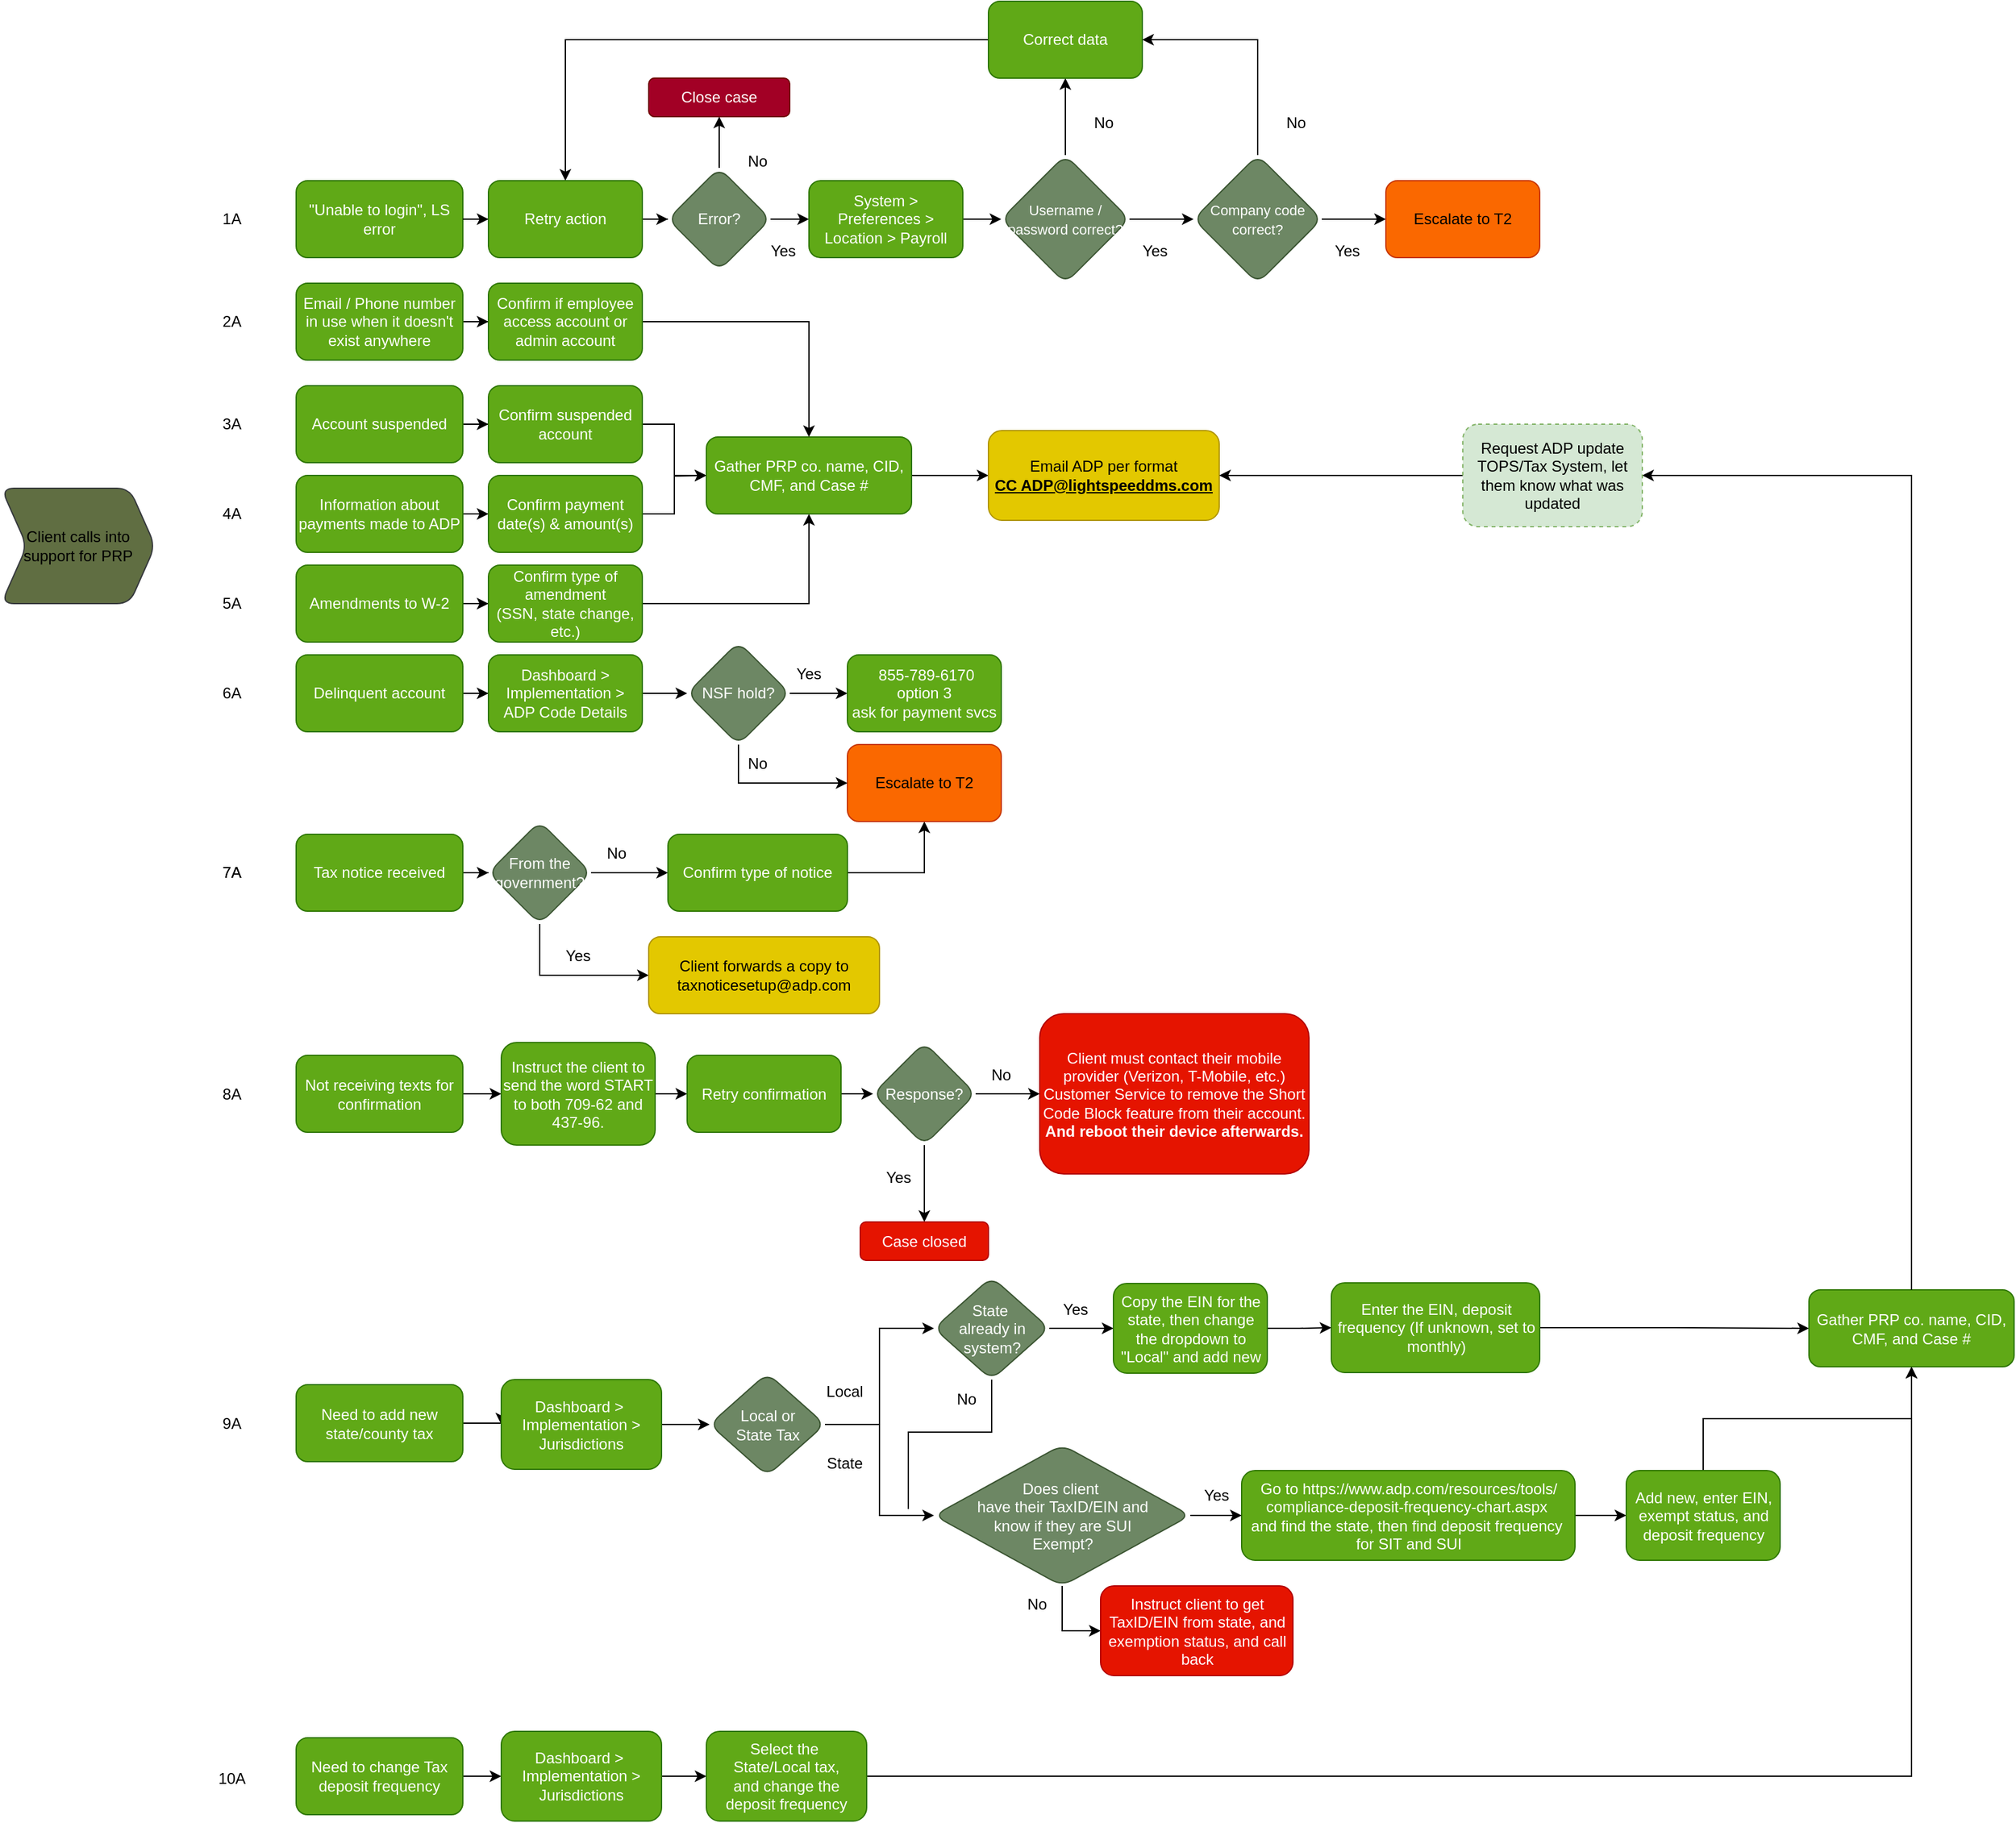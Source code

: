 <mxfile version="24.6.3" type="github">
  <diagram id="C5RBs43oDa-KdzZeNtuy" name="Page-1">
    <mxGraphModel dx="3033" dy="1148" grid="1" gridSize="10" guides="1" tooltips="1" connect="1" arrows="1" fold="1" page="1" pageScale="1" pageWidth="827" pageHeight="1169" math="0" shadow="0">
      <root>
        <mxCell id="WIyWlLk6GJQsqaUBKTNV-0" />
        <mxCell id="WIyWlLk6GJQsqaUBKTNV-1" parent="WIyWlLk6GJQsqaUBKTNV-0" />
        <mxCell id="OZyLh_7TDP40KG8LGGOV-2" value="Client calls into support for PRP" style="shape=step;perimeter=stepPerimeter;whiteSpace=wrap;html=1;fixedSize=1;fillColor=#606E42;strokeColor=#36393d;rounded=1;" parent="WIyWlLk6GJQsqaUBKTNV-1" vertex="1">
          <mxGeometry x="-80" y="400" width="120" height="90" as="geometry" />
        </mxCell>
        <mxCell id="OZyLh_7TDP40KG8LGGOV-21" value="" style="edgeStyle=orthogonalEdgeStyle;rounded=0;orthogonalLoop=1;jettySize=auto;html=1;" parent="WIyWlLk6GJQsqaUBKTNV-1" source="OZyLh_7TDP40KG8LGGOV-31" target="OZyLh_7TDP40KG8LGGOV-20" edge="1">
          <mxGeometry relative="1" as="geometry">
            <mxPoint x="590" y="190" as="sourcePoint" />
          </mxGeometry>
        </mxCell>
        <mxCell id="OZyLh_7TDP40KG8LGGOV-3" value="&quot;Unable to login&quot;, LS error" style="rounded=1;whiteSpace=wrap;html=1;fillColor=#60a917;strokeColor=#2D7600;fontColor=#ffffff;" parent="WIyWlLk6GJQsqaUBKTNV-1" vertex="1">
          <mxGeometry x="150" y="160" width="130" height="60" as="geometry" />
        </mxCell>
        <mxCell id="OZyLh_7TDP40KG8LGGOV-60" value="" style="edgeStyle=orthogonalEdgeStyle;rounded=0;orthogonalLoop=1;jettySize=auto;html=1;" parent="WIyWlLk6GJQsqaUBKTNV-1" source="OZyLh_7TDP40KG8LGGOV-5" target="OZyLh_7TDP40KG8LGGOV-59" edge="1">
          <mxGeometry relative="1" as="geometry" />
        </mxCell>
        <mxCell id="OZyLh_7TDP40KG8LGGOV-5" value="Account suspended" style="whiteSpace=wrap;html=1;fillColor=#60a917;strokeColor=#2D7600;fontColor=#ffffff;rounded=1;" parent="WIyWlLk6GJQsqaUBKTNV-1" vertex="1">
          <mxGeometry x="150" y="320" width="130" height="60" as="geometry" />
        </mxCell>
        <mxCell id="OZyLh_7TDP40KG8LGGOV-62" value="" style="edgeStyle=orthogonalEdgeStyle;rounded=0;orthogonalLoop=1;jettySize=auto;html=1;" parent="WIyWlLk6GJQsqaUBKTNV-1" source="OZyLh_7TDP40KG8LGGOV-8" target="OZyLh_7TDP40KG8LGGOV-61" edge="1">
          <mxGeometry relative="1" as="geometry" />
        </mxCell>
        <mxCell id="OZyLh_7TDP40KG8LGGOV-8" value="Information about payments made to ADP" style="whiteSpace=wrap;html=1;fillColor=#60a917;strokeColor=#2D7600;fontColor=#ffffff;rounded=1;" parent="WIyWlLk6GJQsqaUBKTNV-1" vertex="1">
          <mxGeometry x="150" y="390" width="130" height="60" as="geometry" />
        </mxCell>
        <mxCell id="OZyLh_7TDP40KG8LGGOV-74" value="" style="edgeStyle=orthogonalEdgeStyle;rounded=0;orthogonalLoop=1;jettySize=auto;html=1;" parent="WIyWlLk6GJQsqaUBKTNV-1" source="OZyLh_7TDP40KG8LGGOV-12" target="OZyLh_7TDP40KG8LGGOV-73" edge="1">
          <mxGeometry relative="1" as="geometry" />
        </mxCell>
        <mxCell id="OZyLh_7TDP40KG8LGGOV-12" value="Amendments to W-2" style="whiteSpace=wrap;html=1;fillColor=#60a917;strokeColor=#2D7600;fontColor=#ffffff;rounded=1;" parent="WIyWlLk6GJQsqaUBKTNV-1" vertex="1">
          <mxGeometry x="150" y="460" width="130" height="60" as="geometry" />
        </mxCell>
        <mxCell id="OZyLh_7TDP40KG8LGGOV-87" value="" style="edgeStyle=orthogonalEdgeStyle;rounded=0;orthogonalLoop=1;jettySize=auto;html=1;" parent="WIyWlLk6GJQsqaUBKTNV-1" source="OZyLh_7TDP40KG8LGGOV-14" target="OZyLh_7TDP40KG8LGGOV-86" edge="1">
          <mxGeometry relative="1" as="geometry" />
        </mxCell>
        <mxCell id="OZyLh_7TDP40KG8LGGOV-14" value="Tax notice received" style="whiteSpace=wrap;html=1;fillColor=#60a917;strokeColor=#2D7600;fontColor=#ffffff;rounded=1;" parent="WIyWlLk6GJQsqaUBKTNV-1" vertex="1">
          <mxGeometry x="150" y="670" width="130" height="60" as="geometry" />
        </mxCell>
        <mxCell id="OZyLh_7TDP40KG8LGGOV-100" value="" style="edgeStyle=orthogonalEdgeStyle;rounded=0;orthogonalLoop=1;jettySize=auto;html=1;" parent="WIyWlLk6GJQsqaUBKTNV-1" source="OZyLh_7TDP40KG8LGGOV-16" target="OZyLh_7TDP40KG8LGGOV-99" edge="1">
          <mxGeometry relative="1" as="geometry" />
        </mxCell>
        <mxCell id="OZyLh_7TDP40KG8LGGOV-16" value="Not receiving texts for confirmation" style="whiteSpace=wrap;html=1;fillColor=#60a917;strokeColor=#2D7600;fontColor=#ffffff;rounded=1;" parent="WIyWlLk6GJQsqaUBKTNV-1" vertex="1">
          <mxGeometry x="150" y="842.5" width="130" height="60" as="geometry" />
        </mxCell>
        <mxCell id="OZyLh_7TDP40KG8LGGOV-28" value="" style="edgeStyle=orthogonalEdgeStyle;rounded=0;orthogonalLoop=1;jettySize=auto;html=1;exitX=1;exitY=0.5;exitDx=0;exitDy=0;" parent="WIyWlLk6GJQsqaUBKTNV-1" source="OZyLh_7TDP40KG8LGGOV-20" target="OZyLh_7TDP40KG8LGGOV-22" edge="1">
          <mxGeometry relative="1" as="geometry">
            <mxPoint x="950" y="470" as="sourcePoint" />
          </mxGeometry>
        </mxCell>
        <mxCell id="OZyLh_7TDP40KG8LGGOV-30" value="" style="edgeStyle=orthogonalEdgeStyle;rounded=0;orthogonalLoop=1;jettySize=auto;html=1;exitX=1;exitY=0.5;exitDx=0;exitDy=0;" parent="WIyWlLk6GJQsqaUBKTNV-1" source="OZyLh_7TDP40KG8LGGOV-3" target="OZyLh_7TDP40KG8LGGOV-29" edge="1">
          <mxGeometry relative="1" as="geometry">
            <mxPoint x="540" y="300" as="sourcePoint" />
          </mxGeometry>
        </mxCell>
        <mxCell id="OZyLh_7TDP40KG8LGGOV-20" value="System &amp;gt; Preferences &amp;gt; Location &amp;gt; Payroll" style="whiteSpace=wrap;html=1;fillColor=#60a917;strokeColor=#2D7600;fontColor=#ffffff;rounded=1;" parent="WIyWlLk6GJQsqaUBKTNV-1" vertex="1">
          <mxGeometry x="550" y="160" width="120" height="60" as="geometry" />
        </mxCell>
        <mxCell id="OZyLh_7TDP40KG8LGGOV-27" value="" style="edgeStyle=orthogonalEdgeStyle;rounded=0;orthogonalLoop=1;jettySize=auto;html=1;" parent="WIyWlLk6GJQsqaUBKTNV-1" source="OZyLh_7TDP40KG8LGGOV-22" target="OZyLh_7TDP40KG8LGGOV-26" edge="1">
          <mxGeometry relative="1" as="geometry" />
        </mxCell>
        <mxCell id="OZyLh_7TDP40KG8LGGOV-46" value="" style="edgeStyle=orthogonalEdgeStyle;rounded=0;orthogonalLoop=1;jettySize=auto;html=1;" parent="WIyWlLk6GJQsqaUBKTNV-1" source="OZyLh_7TDP40KG8LGGOV-22" target="OZyLh_7TDP40KG8LGGOV-45" edge="1">
          <mxGeometry relative="1" as="geometry" />
        </mxCell>
        <mxCell id="OZyLh_7TDP40KG8LGGOV-22" value="&lt;font style=&quot;font-size: 11px;&quot;&gt;Username / password correct?&lt;/font&gt;" style="rhombus;whiteSpace=wrap;html=1;fillColor=#6d8764;strokeColor=#3A5431;fontColor=#ffffff;rounded=1;" parent="WIyWlLk6GJQsqaUBKTNV-1" vertex="1">
          <mxGeometry x="700" y="140" width="100" height="100" as="geometry" />
        </mxCell>
        <mxCell id="OZyLh_7TDP40KG8LGGOV-41" style="edgeStyle=orthogonalEdgeStyle;rounded=0;orthogonalLoop=1;jettySize=auto;html=1;exitX=0;exitY=0.5;exitDx=0;exitDy=0;entryX=0.5;entryY=0;entryDx=0;entryDy=0;" parent="WIyWlLk6GJQsqaUBKTNV-1" source="OZyLh_7TDP40KG8LGGOV-26" target="OZyLh_7TDP40KG8LGGOV-29" edge="1">
          <mxGeometry relative="1" as="geometry" />
        </mxCell>
        <mxCell id="OZyLh_7TDP40KG8LGGOV-26" value="Correct data" style="whiteSpace=wrap;html=1;fillColor=#60a917;strokeColor=#2D7600;fontColor=#ffffff;rounded=1;" parent="WIyWlLk6GJQsqaUBKTNV-1" vertex="1">
          <mxGeometry x="690" y="20" width="120" height="60" as="geometry" />
        </mxCell>
        <mxCell id="OZyLh_7TDP40KG8LGGOV-32" value="" style="edgeStyle=orthogonalEdgeStyle;rounded=0;orthogonalLoop=1;jettySize=auto;html=1;" parent="WIyWlLk6GJQsqaUBKTNV-1" source="OZyLh_7TDP40KG8LGGOV-29" target="OZyLh_7TDP40KG8LGGOV-31" edge="1">
          <mxGeometry relative="1" as="geometry" />
        </mxCell>
        <mxCell id="OZyLh_7TDP40KG8LGGOV-29" value="Retry action" style="whiteSpace=wrap;html=1;fillColor=#60a917;strokeColor=#2D7600;fontColor=#ffffff;rounded=1;" parent="WIyWlLk6GJQsqaUBKTNV-1" vertex="1">
          <mxGeometry x="300" y="160" width="120" height="60" as="geometry" />
        </mxCell>
        <mxCell id="OZyLh_7TDP40KG8LGGOV-34" value="" style="edgeStyle=orthogonalEdgeStyle;rounded=0;orthogonalLoop=1;jettySize=auto;html=1;" parent="WIyWlLk6GJQsqaUBKTNV-1" source="OZyLh_7TDP40KG8LGGOV-31" target="OZyLh_7TDP40KG8LGGOV-33" edge="1">
          <mxGeometry relative="1" as="geometry" />
        </mxCell>
        <mxCell id="OZyLh_7TDP40KG8LGGOV-31" value="Error?" style="rhombus;whiteSpace=wrap;html=1;fillColor=#6d8764;strokeColor=#3A5431;fontColor=#ffffff;rounded=1;" parent="WIyWlLk6GJQsqaUBKTNV-1" vertex="1">
          <mxGeometry x="440" y="150" width="80" height="80" as="geometry" />
        </mxCell>
        <mxCell id="OZyLh_7TDP40KG8LGGOV-33" value="Close case" style="whiteSpace=wrap;html=1;fillColor=#a20025;strokeColor=#6F0000;fontColor=#ffffff;rounded=1;" parent="WIyWlLk6GJQsqaUBKTNV-1" vertex="1">
          <mxGeometry x="425" y="80" width="110" height="30" as="geometry" />
        </mxCell>
        <mxCell id="OZyLh_7TDP40KG8LGGOV-35" value="No" style="text;html=1;align=center;verticalAlign=middle;whiteSpace=wrap;rounded=0;" parent="WIyWlLk6GJQsqaUBKTNV-1" vertex="1">
          <mxGeometry x="750" y="100" width="60" height="30" as="geometry" />
        </mxCell>
        <mxCell id="OZyLh_7TDP40KG8LGGOV-36" value="Yes" style="text;html=1;align=center;verticalAlign=middle;whiteSpace=wrap;rounded=0;" parent="WIyWlLk6GJQsqaUBKTNV-1" vertex="1">
          <mxGeometry x="500" y="200" width="60" height="30" as="geometry" />
        </mxCell>
        <mxCell id="OZyLh_7TDP40KG8LGGOV-42" value="No" style="text;html=1;align=center;verticalAlign=middle;whiteSpace=wrap;rounded=0;" parent="WIyWlLk6GJQsqaUBKTNV-1" vertex="1">
          <mxGeometry x="480" y="130" width="60" height="30" as="geometry" />
        </mxCell>
        <mxCell id="OZyLh_7TDP40KG8LGGOV-47" style="edgeStyle=orthogonalEdgeStyle;rounded=0;orthogonalLoop=1;jettySize=auto;html=1;exitX=0.5;exitY=0;exitDx=0;exitDy=0;entryX=1;entryY=0.5;entryDx=0;entryDy=0;" parent="WIyWlLk6GJQsqaUBKTNV-1" source="OZyLh_7TDP40KG8LGGOV-45" target="OZyLh_7TDP40KG8LGGOV-26" edge="1">
          <mxGeometry relative="1" as="geometry" />
        </mxCell>
        <mxCell id="OZyLh_7TDP40KG8LGGOV-52" value="" style="edgeStyle=orthogonalEdgeStyle;rounded=0;orthogonalLoop=1;jettySize=auto;html=1;" parent="WIyWlLk6GJQsqaUBKTNV-1" source="OZyLh_7TDP40KG8LGGOV-45" target="OZyLh_7TDP40KG8LGGOV-57" edge="1">
          <mxGeometry relative="1" as="geometry">
            <mxPoint x="990" y="190" as="targetPoint" />
          </mxGeometry>
        </mxCell>
        <mxCell id="OZyLh_7TDP40KG8LGGOV-45" value="&lt;font style=&quot;font-size: 11px;&quot;&gt;Company code correct?&lt;/font&gt;" style="rhombus;whiteSpace=wrap;html=1;fillColor=#6d8764;strokeColor=#3A5431;fontColor=#ffffff;rounded=1;" parent="WIyWlLk6GJQsqaUBKTNV-1" vertex="1">
          <mxGeometry x="850" y="140" width="100" height="100" as="geometry" />
        </mxCell>
        <mxCell id="OZyLh_7TDP40KG8LGGOV-48" value="No" style="text;html=1;align=center;verticalAlign=middle;whiteSpace=wrap;rounded=0;" parent="WIyWlLk6GJQsqaUBKTNV-1" vertex="1">
          <mxGeometry x="900" y="100" width="60" height="30" as="geometry" />
        </mxCell>
        <mxCell id="OZyLh_7TDP40KG8LGGOV-49" value="Yes" style="text;html=1;align=center;verticalAlign=middle;whiteSpace=wrap;rounded=0;" parent="WIyWlLk6GJQsqaUBKTNV-1" vertex="1">
          <mxGeometry x="790" y="200" width="60" height="30" as="geometry" />
        </mxCell>
        <mxCell id="OZyLh_7TDP40KG8LGGOV-56" value="Yes" style="text;html=1;align=center;verticalAlign=middle;whiteSpace=wrap;rounded=0;" parent="WIyWlLk6GJQsqaUBKTNV-1" vertex="1">
          <mxGeometry x="940" y="200" width="60" height="30" as="geometry" />
        </mxCell>
        <mxCell id="OZyLh_7TDP40KG8LGGOV-57" value="Escalate to T2" style="whiteSpace=wrap;html=1;fillColor=#fa6800;strokeColor=#C73500;fontColor=#000000;rounded=1;" parent="WIyWlLk6GJQsqaUBKTNV-1" vertex="1">
          <mxGeometry x="1000" y="160" width="120" height="60" as="geometry" />
        </mxCell>
        <mxCell id="4gQK874npX7REg9NdZiY-1" style="edgeStyle=orthogonalEdgeStyle;rounded=0;orthogonalLoop=1;jettySize=auto;html=1;exitX=1;exitY=0.5;exitDx=0;exitDy=0;" parent="WIyWlLk6GJQsqaUBKTNV-1" source="OZyLh_7TDP40KG8LGGOV-59" target="OZyLh_7TDP40KG8LGGOV-77" edge="1">
          <mxGeometry relative="1" as="geometry" />
        </mxCell>
        <mxCell id="OZyLh_7TDP40KG8LGGOV-59" value="Confirm suspended account" style="whiteSpace=wrap;html=1;fillColor=#60a917;strokeColor=#2D7600;fontColor=#ffffff;rounded=1;" parent="WIyWlLk6GJQsqaUBKTNV-1" vertex="1">
          <mxGeometry x="300" y="320" width="120" height="60" as="geometry" />
        </mxCell>
        <mxCell id="4gQK874npX7REg9NdZiY-2" style="edgeStyle=orthogonalEdgeStyle;rounded=0;orthogonalLoop=1;jettySize=auto;html=1;exitX=1;exitY=0.5;exitDx=0;exitDy=0;" parent="WIyWlLk6GJQsqaUBKTNV-1" source="OZyLh_7TDP40KG8LGGOV-61" edge="1">
          <mxGeometry relative="1" as="geometry">
            <mxPoint x="470" y="390" as="targetPoint" />
          </mxGeometry>
        </mxCell>
        <mxCell id="OZyLh_7TDP40KG8LGGOV-61" value="Confirm payment date(s) &amp;amp; amount(s)" style="whiteSpace=wrap;html=1;fillColor=#60a917;strokeColor=#2D7600;fontColor=#ffffff;rounded=1;" parent="WIyWlLk6GJQsqaUBKTNV-1" vertex="1">
          <mxGeometry x="300" y="390" width="120" height="60" as="geometry" />
        </mxCell>
        <mxCell id="OZyLh_7TDP40KG8LGGOV-78" style="edgeStyle=orthogonalEdgeStyle;rounded=0;orthogonalLoop=1;jettySize=auto;html=1;exitX=1;exitY=0.5;exitDx=0;exitDy=0;" parent="WIyWlLk6GJQsqaUBKTNV-1" source="OZyLh_7TDP40KG8LGGOV-73" target="OZyLh_7TDP40KG8LGGOV-77" edge="1">
          <mxGeometry relative="1" as="geometry" />
        </mxCell>
        <mxCell id="OZyLh_7TDP40KG8LGGOV-73" value="Confirm type of amendment&lt;div&gt;(SSN, state change, etc.)&lt;/div&gt;" style="whiteSpace=wrap;html=1;fillColor=#60a917;strokeColor=#2D7600;fontColor=#ffffff;rounded=1;" parent="WIyWlLk6GJQsqaUBKTNV-1" vertex="1">
          <mxGeometry x="300" y="460" width="120" height="60" as="geometry" />
        </mxCell>
        <mxCell id="OZyLh_7TDP40KG8LGGOV-85" style="edgeStyle=orthogonalEdgeStyle;rounded=0;orthogonalLoop=1;jettySize=auto;html=1;exitX=1;exitY=0.5;exitDx=0;exitDy=0;" parent="WIyWlLk6GJQsqaUBKTNV-1" source="OZyLh_7TDP40KG8LGGOV-77" target="OZyLh_7TDP40KG8LGGOV-84" edge="1">
          <mxGeometry relative="1" as="geometry" />
        </mxCell>
        <mxCell id="OZyLh_7TDP40KG8LGGOV-77" value="Gather PRP co. name, CID, CMF, and Case #" style="whiteSpace=wrap;html=1;fillColor=#60a917;strokeColor=#2D7600;fontColor=#ffffff;rounded=1;" parent="WIyWlLk6GJQsqaUBKTNV-1" vertex="1">
          <mxGeometry x="470" y="360" width="160" height="60" as="geometry" />
        </mxCell>
        <mxCell id="OZyLh_7TDP40KG8LGGOV-84" value="Email ADP per format&lt;div&gt;&lt;b&gt;&lt;u&gt;CC ADP@lightspeeddms.com&lt;/u&gt;&lt;/b&gt;&lt;/div&gt;" style="whiteSpace=wrap;html=1;fillColor=#e3c800;strokeColor=#B09500;fontColor=#000000;rounded=1;" parent="WIyWlLk6GJQsqaUBKTNV-1" vertex="1">
          <mxGeometry x="690" y="355" width="180" height="70" as="geometry" />
        </mxCell>
        <mxCell id="OZyLh_7TDP40KG8LGGOV-89" value="" style="edgeStyle=orthogonalEdgeStyle;rounded=0;orthogonalLoop=1;jettySize=auto;html=1;exitX=0.5;exitY=1;exitDx=0;exitDy=0;entryX=0;entryY=0.5;entryDx=0;entryDy=0;" parent="WIyWlLk6GJQsqaUBKTNV-1" source="OZyLh_7TDP40KG8LGGOV-86" target="OZyLh_7TDP40KG8LGGOV-88" edge="1">
          <mxGeometry relative="1" as="geometry" />
        </mxCell>
        <mxCell id="OZyLh_7TDP40KG8LGGOV-93" style="edgeStyle=orthogonalEdgeStyle;rounded=0;orthogonalLoop=1;jettySize=auto;html=1;exitX=1;exitY=0.5;exitDx=0;exitDy=0;" parent="WIyWlLk6GJQsqaUBKTNV-1" source="OZyLh_7TDP40KG8LGGOV-86" target="OZyLh_7TDP40KG8LGGOV-92" edge="1">
          <mxGeometry relative="1" as="geometry" />
        </mxCell>
        <mxCell id="OZyLh_7TDP40KG8LGGOV-86" value="From the government?" style="rhombus;whiteSpace=wrap;html=1;fillColor=#6d8764;strokeColor=#3A5431;fontColor=#ffffff;rounded=1;" parent="WIyWlLk6GJQsqaUBKTNV-1" vertex="1">
          <mxGeometry x="300" y="660" width="80" height="80" as="geometry" />
        </mxCell>
        <mxCell id="OZyLh_7TDP40KG8LGGOV-88" value="Client forwards a copy to taxnoticesetup@adp.com" style="whiteSpace=wrap;html=1;fillColor=#e3c800;strokeColor=#B09500;fontColor=#000000;rounded=1;" parent="WIyWlLk6GJQsqaUBKTNV-1" vertex="1">
          <mxGeometry x="425" y="750" width="180" height="60" as="geometry" />
        </mxCell>
        <mxCell id="OZyLh_7TDP40KG8LGGOV-95" style="edgeStyle=orthogonalEdgeStyle;rounded=0;orthogonalLoop=1;jettySize=auto;html=1;exitX=1;exitY=0.5;exitDx=0;exitDy=0;entryX=0.5;entryY=1;entryDx=0;entryDy=0;" parent="WIyWlLk6GJQsqaUBKTNV-1" source="OZyLh_7TDP40KG8LGGOV-92" target="OZyLh_7TDP40KG8LGGOV-94" edge="1">
          <mxGeometry relative="1" as="geometry" />
        </mxCell>
        <mxCell id="OZyLh_7TDP40KG8LGGOV-92" value="Confirm type of notice" style="whiteSpace=wrap;html=1;fillColor=#60a917;strokeColor=#2D7600;fontColor=#ffffff;rounded=1;" parent="WIyWlLk6GJQsqaUBKTNV-1" vertex="1">
          <mxGeometry x="440" y="670" width="140" height="60" as="geometry" />
        </mxCell>
        <mxCell id="OZyLh_7TDP40KG8LGGOV-94" value="Escalate to T2" style="whiteSpace=wrap;html=1;fillColor=#fa6800;strokeColor=#C73500;fontColor=#000000;rounded=1;" parent="WIyWlLk6GJQsqaUBKTNV-1" vertex="1">
          <mxGeometry x="580" y="600" width="120" height="60" as="geometry" />
        </mxCell>
        <mxCell id="OZyLh_7TDP40KG8LGGOV-96" value="Yes" style="text;html=1;align=center;verticalAlign=middle;whiteSpace=wrap;rounded=0;" parent="WIyWlLk6GJQsqaUBKTNV-1" vertex="1">
          <mxGeometry x="340" y="750" width="60" height="30" as="geometry" />
        </mxCell>
        <mxCell id="OZyLh_7TDP40KG8LGGOV-98" value="No" style="text;html=1;align=center;verticalAlign=middle;whiteSpace=wrap;rounded=0;" parent="WIyWlLk6GJQsqaUBKTNV-1" vertex="1">
          <mxGeometry x="370" y="670" width="60" height="30" as="geometry" />
        </mxCell>
        <mxCell id="OZyLh_7TDP40KG8LGGOV-105" value="" style="edgeStyle=orthogonalEdgeStyle;rounded=0;orthogonalLoop=1;jettySize=auto;html=1;" parent="WIyWlLk6GJQsqaUBKTNV-1" source="OZyLh_7TDP40KG8LGGOV-99" target="OZyLh_7TDP40KG8LGGOV-104" edge="1">
          <mxGeometry relative="1" as="geometry" />
        </mxCell>
        <mxCell id="OZyLh_7TDP40KG8LGGOV-99" value="&lt;div&gt;Instruct the client to send the word START to both 709-62 and 437-96.&lt;/div&gt;" style="whiteSpace=wrap;html=1;fillColor=#60a917;strokeColor=#2D7600;fontColor=#ffffff;rounded=1;" parent="WIyWlLk6GJQsqaUBKTNV-1" vertex="1">
          <mxGeometry x="310" y="832.5" width="120" height="80" as="geometry" />
        </mxCell>
        <mxCell id="OZyLh_7TDP40KG8LGGOV-107" value="" style="edgeStyle=orthogonalEdgeStyle;rounded=0;orthogonalLoop=1;jettySize=auto;html=1;" parent="WIyWlLk6GJQsqaUBKTNV-1" source="OZyLh_7TDP40KG8LGGOV-104" target="OZyLh_7TDP40KG8LGGOV-106" edge="1">
          <mxGeometry relative="1" as="geometry" />
        </mxCell>
        <mxCell id="OZyLh_7TDP40KG8LGGOV-104" value="Retry confirmation" style="whiteSpace=wrap;html=1;fillColor=#60a917;strokeColor=#2D7600;fontColor=#ffffff;rounded=1;" parent="WIyWlLk6GJQsqaUBKTNV-1" vertex="1">
          <mxGeometry x="455" y="842.5" width="120" height="60" as="geometry" />
        </mxCell>
        <mxCell id="OZyLh_7TDP40KG8LGGOV-110" value="" style="edgeStyle=orthogonalEdgeStyle;rounded=0;orthogonalLoop=1;jettySize=auto;html=1;" parent="WIyWlLk6GJQsqaUBKTNV-1" source="OZyLh_7TDP40KG8LGGOV-106" target="OZyLh_7TDP40KG8LGGOV-109" edge="1">
          <mxGeometry relative="1" as="geometry" />
        </mxCell>
        <mxCell id="OZyLh_7TDP40KG8LGGOV-112" value="" style="edgeStyle=orthogonalEdgeStyle;rounded=0;orthogonalLoop=1;jettySize=auto;html=1;" parent="WIyWlLk6GJQsqaUBKTNV-1" source="OZyLh_7TDP40KG8LGGOV-106" target="OZyLh_7TDP40KG8LGGOV-111" edge="1">
          <mxGeometry relative="1" as="geometry" />
        </mxCell>
        <mxCell id="OZyLh_7TDP40KG8LGGOV-106" value="Response?" style="rhombus;whiteSpace=wrap;html=1;fillColor=#6d8764;strokeColor=#3A5431;fontColor=#ffffff;rounded=1;" parent="WIyWlLk6GJQsqaUBKTNV-1" vertex="1">
          <mxGeometry x="600" y="832.5" width="80" height="80" as="geometry" />
        </mxCell>
        <mxCell id="OZyLh_7TDP40KG8LGGOV-109" value="Case closed" style="whiteSpace=wrap;html=1;fillColor=#e51400;strokeColor=#B20000;fontColor=#ffffff;rounded=1;" parent="WIyWlLk6GJQsqaUBKTNV-1" vertex="1">
          <mxGeometry x="590" y="972.5" width="100" height="30" as="geometry" />
        </mxCell>
        <mxCell id="OZyLh_7TDP40KG8LGGOV-111" value="Client must contact their mobile provider (Verizon, T-Mobile, etc.) Customer Service to remove the Short Code Block feature from their account.&lt;div&gt;&lt;b&gt;And reboot their device afterwards.&lt;/b&gt;&lt;/div&gt;" style="whiteSpace=wrap;html=1;fillColor=#e51400;strokeColor=#B20000;fontColor=#ffffff;rounded=1;" parent="WIyWlLk6GJQsqaUBKTNV-1" vertex="1">
          <mxGeometry x="730" y="810" width="210" height="125" as="geometry" />
        </mxCell>
        <mxCell id="OZyLh_7TDP40KG8LGGOV-113" value="No" style="text;html=1;align=center;verticalAlign=middle;whiteSpace=wrap;rounded=0;" parent="WIyWlLk6GJQsqaUBKTNV-1" vertex="1">
          <mxGeometry x="670" y="842.5" width="60" height="30" as="geometry" />
        </mxCell>
        <mxCell id="OZyLh_7TDP40KG8LGGOV-114" value="Yes" style="text;html=1;align=center;verticalAlign=middle;whiteSpace=wrap;rounded=0;" parent="WIyWlLk6GJQsqaUBKTNV-1" vertex="1">
          <mxGeometry x="600" y="922.5" width="40" height="30" as="geometry" />
        </mxCell>
        <mxCell id="OZyLh_7TDP40KG8LGGOV-130" value="" style="edgeStyle=orthogonalEdgeStyle;rounded=0;orthogonalLoop=1;jettySize=auto;html=1;" parent="WIyWlLk6GJQsqaUBKTNV-1" source="OZyLh_7TDP40KG8LGGOV-121" target="OZyLh_7TDP40KG8LGGOV-129" edge="1">
          <mxGeometry relative="1" as="geometry" />
        </mxCell>
        <mxCell id="OZyLh_7TDP40KG8LGGOV-121" value="Email / Phone number in use when it doesn&#39;t exist anywhere" style="whiteSpace=wrap;html=1;fillColor=#60a917;strokeColor=#2D7600;fontColor=#ffffff;rounded=1;" parent="WIyWlLk6GJQsqaUBKTNV-1" vertex="1">
          <mxGeometry x="150" y="240" width="130" height="60" as="geometry" />
        </mxCell>
        <mxCell id="4gQK874npX7REg9NdZiY-0" style="edgeStyle=orthogonalEdgeStyle;rounded=0;orthogonalLoop=1;jettySize=auto;html=1;exitX=1;exitY=0.5;exitDx=0;exitDy=0;" parent="WIyWlLk6GJQsqaUBKTNV-1" source="OZyLh_7TDP40KG8LGGOV-129" target="OZyLh_7TDP40KG8LGGOV-77" edge="1">
          <mxGeometry relative="1" as="geometry" />
        </mxCell>
        <mxCell id="OZyLh_7TDP40KG8LGGOV-129" value="Confirm if employee access account or admin account" style="whiteSpace=wrap;html=1;fillColor=#60a917;strokeColor=#2D7600;fontColor=#ffffff;rounded=1;" parent="WIyWlLk6GJQsqaUBKTNV-1" vertex="1">
          <mxGeometry x="300" y="240" width="120" height="60" as="geometry" />
        </mxCell>
        <mxCell id="OZyLh_7TDP40KG8LGGOV-135" style="edgeStyle=orthogonalEdgeStyle;rounded=0;orthogonalLoop=1;jettySize=auto;html=1;exitX=1;exitY=0.5;exitDx=0;exitDy=0;" parent="WIyWlLk6GJQsqaUBKTNV-1" source="OZyLh_7TDP40KG8LGGOV-132" target="OZyLh_7TDP40KG8LGGOV-134" edge="1">
          <mxGeometry relative="1" as="geometry" />
        </mxCell>
        <mxCell id="OZyLh_7TDP40KG8LGGOV-132" value="Delinquent account" style="whiteSpace=wrap;html=1;fillColor=#60a917;strokeColor=#2D7600;fontColor=#ffffff;rounded=1;" parent="WIyWlLk6GJQsqaUBKTNV-1" vertex="1">
          <mxGeometry x="150" y="530" width="130" height="60" as="geometry" />
        </mxCell>
        <mxCell id="OZyLh_7TDP40KG8LGGOV-137" value="" style="edgeStyle=orthogonalEdgeStyle;rounded=0;orthogonalLoop=1;jettySize=auto;html=1;" parent="WIyWlLk6GJQsqaUBKTNV-1" source="OZyLh_7TDP40KG8LGGOV-134" target="OZyLh_7TDP40KG8LGGOV-136" edge="1">
          <mxGeometry relative="1" as="geometry" />
        </mxCell>
        <mxCell id="OZyLh_7TDP40KG8LGGOV-134" value="Dashboard &amp;gt; Implementation &amp;gt; ADP Code Details" style="whiteSpace=wrap;html=1;fillColor=#60a917;strokeColor=#2D7600;fontColor=#ffffff;rounded=1;" parent="WIyWlLk6GJQsqaUBKTNV-1" vertex="1">
          <mxGeometry x="300" y="530" width="120" height="60" as="geometry" />
        </mxCell>
        <mxCell id="OZyLh_7TDP40KG8LGGOV-139" value="" style="edgeStyle=orthogonalEdgeStyle;rounded=0;orthogonalLoop=1;jettySize=auto;html=1;" parent="WIyWlLk6GJQsqaUBKTNV-1" source="OZyLh_7TDP40KG8LGGOV-136" target="OZyLh_7TDP40KG8LGGOV-138" edge="1">
          <mxGeometry relative="1" as="geometry" />
        </mxCell>
        <mxCell id="OZyLh_7TDP40KG8LGGOV-144" style="edgeStyle=orthogonalEdgeStyle;rounded=0;orthogonalLoop=1;jettySize=auto;html=1;exitX=0.5;exitY=1;exitDx=0;exitDy=0;" parent="WIyWlLk6GJQsqaUBKTNV-1" source="OZyLh_7TDP40KG8LGGOV-136" target="OZyLh_7TDP40KG8LGGOV-94" edge="1">
          <mxGeometry relative="1" as="geometry" />
        </mxCell>
        <mxCell id="OZyLh_7TDP40KG8LGGOV-136" value="NSF hold?" style="rhombus;whiteSpace=wrap;html=1;fillColor=#6d8764;strokeColor=#3A5431;fontColor=#ffffff;rounded=1;" parent="WIyWlLk6GJQsqaUBKTNV-1" vertex="1">
          <mxGeometry x="455" y="520" width="80" height="80" as="geometry" />
        </mxCell>
        <mxCell id="OZyLh_7TDP40KG8LGGOV-138" value="&lt;div&gt;&amp;nbsp;855-789-6170&lt;/div&gt;&lt;div&gt;&amp;nbsp;option 3&amp;nbsp;&lt;/div&gt;&lt;div&gt;ask for payment svcs&lt;/div&gt;" style="whiteSpace=wrap;html=1;fillColor=#60a917;strokeColor=#2D7600;fontColor=#ffffff;rounded=1;" parent="WIyWlLk6GJQsqaUBKTNV-1" vertex="1">
          <mxGeometry x="580" y="530" width="120" height="60" as="geometry" />
        </mxCell>
        <mxCell id="OZyLh_7TDP40KG8LGGOV-145" value="No" style="text;html=1;align=center;verticalAlign=middle;whiteSpace=wrap;rounded=0;" parent="WIyWlLk6GJQsqaUBKTNV-1" vertex="1">
          <mxGeometry x="480" y="600" width="60" height="30" as="geometry" />
        </mxCell>
        <mxCell id="OZyLh_7TDP40KG8LGGOV-146" value="Yes" style="text;html=1;align=center;verticalAlign=middle;whiteSpace=wrap;rounded=0;" parent="WIyWlLk6GJQsqaUBKTNV-1" vertex="1">
          <mxGeometry x="520" y="530" width="60" height="30" as="geometry" />
        </mxCell>
        <mxCell id="4gQK874npX7REg9NdZiY-10" value="1A" style="text;html=1;align=center;verticalAlign=middle;whiteSpace=wrap;rounded=0;" parent="WIyWlLk6GJQsqaUBKTNV-1" vertex="1">
          <mxGeometry x="60" y="175" width="80" height="30" as="geometry" />
        </mxCell>
        <mxCell id="4gQK874npX7REg9NdZiY-11" value="2A" style="text;html=1;align=center;verticalAlign=middle;whiteSpace=wrap;rounded=0;" parent="WIyWlLk6GJQsqaUBKTNV-1" vertex="1">
          <mxGeometry x="60" y="255" width="80" height="30" as="geometry" />
        </mxCell>
        <mxCell id="4gQK874npX7REg9NdZiY-12" value="3A" style="text;html=1;align=center;verticalAlign=middle;whiteSpace=wrap;rounded=0;" parent="WIyWlLk6GJQsqaUBKTNV-1" vertex="1">
          <mxGeometry x="60" y="335" width="80" height="30" as="geometry" />
        </mxCell>
        <mxCell id="4gQK874npX7REg9NdZiY-13" value="4A&lt;span style=&quot;color: rgba(0, 0, 0, 0); font-family: monospace; font-size: 0px; text-align: start; text-wrap: nowrap;&quot;&gt;%3CmxGraphModel%3E%3Croot%3E%3CmxCell%20id%3D%220%22%2F%3E%3CmxCell%20id%3D%221%22%20parent%3D%220%22%2F%3E%3CmxCell%20id%3D%222%22%20value%3D%222A%22%20style%3D%22text%3Bhtml%3D1%3Balign%3Dcenter%3BverticalAlign%3Dmiddle%3BwhiteSpace%3Dwrap%3Brounded%3D0%3B%22%20vertex%3D%221%22%20parent%3D%221%22%3E%3CmxGeometry%20x%3D%2260%22%20y%3D%22255%22%20width%3D%2280%22%20height%3D%2230%22%20as%3D%22geometry%22%2F%3E%3C%2FmxCell%3E%3C%2Froot%3E%3C%2FmxGraphModel%3E&lt;/span&gt;" style="text;html=1;align=center;verticalAlign=middle;whiteSpace=wrap;rounded=0;" parent="WIyWlLk6GJQsqaUBKTNV-1" vertex="1">
          <mxGeometry x="60" y="405" width="80" height="30" as="geometry" />
        </mxCell>
        <mxCell id="4gQK874npX7REg9NdZiY-14" value="5A" style="text;html=1;align=center;verticalAlign=middle;whiteSpace=wrap;rounded=0;" parent="WIyWlLk6GJQsqaUBKTNV-1" vertex="1">
          <mxGeometry x="60" y="475" width="80" height="30" as="geometry" />
        </mxCell>
        <mxCell id="4gQK874npX7REg9NdZiY-15" value="6A" style="text;html=1;align=center;verticalAlign=middle;whiteSpace=wrap;rounded=0;" parent="WIyWlLk6GJQsqaUBKTNV-1" vertex="1">
          <mxGeometry x="60" y="545" width="80" height="30" as="geometry" />
        </mxCell>
        <mxCell id="4gQK874npX7REg9NdZiY-16" value="7A" style="text;html=1;align=center;verticalAlign=middle;whiteSpace=wrap;rounded=0;" parent="WIyWlLk6GJQsqaUBKTNV-1" vertex="1">
          <mxGeometry x="60" y="685" width="80" height="30" as="geometry" />
        </mxCell>
        <mxCell id="4gQK874npX7REg9NdZiY-18" value="7A" style="text;html=1;align=center;verticalAlign=middle;whiteSpace=wrap;rounded=0;" parent="WIyWlLk6GJQsqaUBKTNV-1" vertex="1">
          <mxGeometry x="60" y="685" width="80" height="30" as="geometry" />
        </mxCell>
        <mxCell id="4gQK874npX7REg9NdZiY-19" value="8A" style="text;html=1;align=center;verticalAlign=middle;whiteSpace=wrap;rounded=0;" parent="WIyWlLk6GJQsqaUBKTNV-1" vertex="1">
          <mxGeometry x="60" y="857.5" width="80" height="30" as="geometry" />
        </mxCell>
        <mxCell id="Nr6732kZVqVZE2mT4YDr-25" style="edgeStyle=orthogonalEdgeStyle;rounded=0;orthogonalLoop=1;jettySize=auto;html=1;exitX=1;exitY=0.5;exitDx=0;exitDy=0;entryX=0;entryY=0.5;entryDx=0;entryDy=0;" edge="1" parent="WIyWlLk6GJQsqaUBKTNV-1" source="Nr6732kZVqVZE2mT4YDr-1" target="Nr6732kZVqVZE2mT4YDr-15">
          <mxGeometry relative="1" as="geometry" />
        </mxCell>
        <mxCell id="Nr6732kZVqVZE2mT4YDr-1" value="Need to add new state/county tax" style="whiteSpace=wrap;html=1;fillColor=#60a917;strokeColor=#2D7600;fontColor=#ffffff;rounded=1;" vertex="1" parent="WIyWlLk6GJQsqaUBKTNV-1">
          <mxGeometry x="150" y="1099.5" width="130" height="60" as="geometry" />
        </mxCell>
        <mxCell id="Nr6732kZVqVZE2mT4YDr-13" value="9A" style="text;html=1;align=center;verticalAlign=middle;whiteSpace=wrap;rounded=0;" vertex="1" parent="WIyWlLk6GJQsqaUBKTNV-1">
          <mxGeometry x="60" y="1114.5" width="80" height="30" as="geometry" />
        </mxCell>
        <mxCell id="Nr6732kZVqVZE2mT4YDr-29" style="edgeStyle=orthogonalEdgeStyle;rounded=0;orthogonalLoop=1;jettySize=auto;html=1;exitX=1;exitY=0.5;exitDx=0;exitDy=0;entryX=0;entryY=0.5;entryDx=0;entryDy=0;" edge="1" parent="WIyWlLk6GJQsqaUBKTNV-1" source="Nr6732kZVqVZE2mT4YDr-30" target="Nr6732kZVqVZE2mT4YDr-48">
          <mxGeometry relative="1" as="geometry">
            <mxPoint x="647.5" y="1198.5" as="targetPoint" />
          </mxGeometry>
        </mxCell>
        <mxCell id="Nr6732kZVqVZE2mT4YDr-64" style="edgeStyle=orthogonalEdgeStyle;rounded=0;orthogonalLoop=1;jettySize=auto;html=1;exitX=1;exitY=0.5;exitDx=0;exitDy=0;entryX=0;entryY=0.5;entryDx=0;entryDy=0;" edge="1" parent="WIyWlLk6GJQsqaUBKTNV-1" source="Nr6732kZVqVZE2mT4YDr-15" target="Nr6732kZVqVZE2mT4YDr-30">
          <mxGeometry relative="1" as="geometry" />
        </mxCell>
        <mxCell id="Nr6732kZVqVZE2mT4YDr-15" value="&lt;div&gt;Dashboard &amp;gt;&amp;nbsp;&lt;/div&gt;&lt;div&gt;&lt;span style=&quot;background-color: initial;&quot;&gt;Implementation &amp;gt;&lt;/span&gt;&lt;/div&gt;&lt;div&gt;&lt;span style=&quot;background-color: initial;&quot;&gt;Jurisdictions&lt;/span&gt;&lt;/div&gt;" style="whiteSpace=wrap;html=1;fillColor=#60a917;strokeColor=#2D7600;fontColor=#ffffff;rounded=1;align=center;" vertex="1" parent="WIyWlLk6GJQsqaUBKTNV-1">
          <mxGeometry x="310" y="1095.5" width="125" height="70" as="geometry" />
        </mxCell>
        <mxCell id="Nr6732kZVqVZE2mT4YDr-32" style="edgeStyle=orthogonalEdgeStyle;rounded=0;orthogonalLoop=1;jettySize=auto;html=1;exitX=1;exitY=0.5;exitDx=0;exitDy=0;entryX=0;entryY=0.5;entryDx=0;entryDy=0;" edge="1" parent="WIyWlLk6GJQsqaUBKTNV-1" source="Nr6732kZVqVZE2mT4YDr-30" target="Nr6732kZVqVZE2mT4YDr-36">
          <mxGeometry relative="1" as="geometry">
            <mxPoint x="647.5" y="1085" as="targetPoint" />
          </mxGeometry>
        </mxCell>
        <mxCell id="Nr6732kZVqVZE2mT4YDr-30" value="Local or&lt;div&gt;State Tax&lt;/div&gt;" style="rhombus;whiteSpace=wrap;html=1;fillColor=#6d8764;strokeColor=#3A5431;fontColor=#ffffff;rounded=1;" vertex="1" parent="WIyWlLk6GJQsqaUBKTNV-1">
          <mxGeometry x="472.5" y="1090.5" width="90" height="80" as="geometry" />
        </mxCell>
        <mxCell id="Nr6732kZVqVZE2mT4YDr-33" value="Local&lt;span style=&quot;color: rgba(0, 0, 0, 0); font-family: monospace; font-size: 0px; text-align: start; text-wrap: nowrap;&quot;&gt;%3CmxGraphModel%3E%3Croot%3E%3CmxCell%20id%3D%220%22%2F%3E%3CmxCell%20id%3D%221%22%20parent%3D%220%22%2F%3E%3CmxCell%20id%3D%222%22%20value%3D%22Icon%20%26amp%3Bgt%3B%22%20style%3D%22text%3Bhtml%3D1%3Balign%3Dcenter%3BverticalAlign%3Dmiddle%3BwhiteSpace%3Dwrap%3Brounded%3D0%3B%22%20vertex%3D%221%22%20parent%3D%221%22%3E%3CmxGeometry%20x%3D%22325%22%20y%3D%221059%22%20width%3D%2250%22%20height%3D%2230%22%20as%3D%22geometry%22%2F%3E%3C%2FmxCell%3E%3C%2Froot%3E%3C%2FmxGraphModel%3E&lt;/span&gt;" style="text;html=1;align=center;verticalAlign=middle;whiteSpace=wrap;rounded=0;" vertex="1" parent="WIyWlLk6GJQsqaUBKTNV-1">
          <mxGeometry x="557.5" y="1090" width="40" height="30" as="geometry" />
        </mxCell>
        <mxCell id="Nr6732kZVqVZE2mT4YDr-34" value="State" style="text;html=1;align=center;verticalAlign=middle;whiteSpace=wrap;rounded=0;" vertex="1" parent="WIyWlLk6GJQsqaUBKTNV-1">
          <mxGeometry x="557.5" y="1145.5" width="40" height="30" as="geometry" />
        </mxCell>
        <mxCell id="Nr6732kZVqVZE2mT4YDr-37" style="edgeStyle=orthogonalEdgeStyle;rounded=0;orthogonalLoop=1;jettySize=auto;html=1;exitX=0.5;exitY=1;exitDx=0;exitDy=0;endArrow=none;endFill=0;" edge="1" parent="WIyWlLk6GJQsqaUBKTNV-1" source="Nr6732kZVqVZE2mT4YDr-36">
          <mxGeometry relative="1" as="geometry">
            <mxPoint x="627.5" y="1196.5" as="targetPoint" />
            <Array as="points">
              <mxPoint x="692.5" y="1136.5" />
              <mxPoint x="627.5" y="1136.5" />
            </Array>
          </mxGeometry>
        </mxCell>
        <mxCell id="Nr6732kZVqVZE2mT4YDr-43" style="edgeStyle=orthogonalEdgeStyle;rounded=0;orthogonalLoop=1;jettySize=auto;html=1;exitX=1;exitY=0.5;exitDx=0;exitDy=0;entryX=0;entryY=0.5;entryDx=0;entryDy=0;" edge="1" parent="WIyWlLk6GJQsqaUBKTNV-1" source="Nr6732kZVqVZE2mT4YDr-36" target="Nr6732kZVqVZE2mT4YDr-42">
          <mxGeometry relative="1" as="geometry" />
        </mxCell>
        <mxCell id="Nr6732kZVqVZE2mT4YDr-36" value="State&amp;nbsp;&lt;div&gt;already&amp;nbsp;&lt;span style=&quot;background-color: initial;&quot;&gt;in system?&lt;/span&gt;&lt;/div&gt;" style="rhombus;whiteSpace=wrap;html=1;fillColor=#6d8764;strokeColor=#3A5431;fontColor=#ffffff;rounded=1;" vertex="1" parent="WIyWlLk6GJQsqaUBKTNV-1">
          <mxGeometry x="647.5" y="1015.5" width="90" height="80" as="geometry" />
        </mxCell>
        <mxCell id="Nr6732kZVqVZE2mT4YDr-40" value="No" style="text;html=1;align=center;verticalAlign=middle;whiteSpace=wrap;rounded=0;" vertex="1" parent="WIyWlLk6GJQsqaUBKTNV-1">
          <mxGeometry x="657.5" y="1101" width="30" height="19" as="geometry" />
        </mxCell>
        <mxCell id="Nr6732kZVqVZE2mT4YDr-38" value="Yes" style="text;html=1;align=center;verticalAlign=middle;whiteSpace=wrap;rounded=0;" vertex="1" parent="WIyWlLk6GJQsqaUBKTNV-1">
          <mxGeometry x="737.5" y="1025.5" width="40" height="30" as="geometry" />
        </mxCell>
        <mxCell id="Nr6732kZVqVZE2mT4YDr-45" style="edgeStyle=orthogonalEdgeStyle;rounded=0;orthogonalLoop=1;jettySize=auto;html=1;exitX=1;exitY=0.5;exitDx=0;exitDy=0;entryX=0;entryY=0.5;entryDx=0;entryDy=0;" edge="1" parent="WIyWlLk6GJQsqaUBKTNV-1" source="Nr6732kZVqVZE2mT4YDr-42" target="Nr6732kZVqVZE2mT4YDr-44">
          <mxGeometry relative="1" as="geometry" />
        </mxCell>
        <mxCell id="Nr6732kZVqVZE2mT4YDr-42" value="Copy the EIN for the state, then change the dropdown to &quot;Local&quot; and add new" style="whiteSpace=wrap;html=1;fillColor=#60a917;strokeColor=#2D7600;fontColor=#ffffff;rounded=1;align=center;" vertex="1" parent="WIyWlLk6GJQsqaUBKTNV-1">
          <mxGeometry x="787.5" y="1020.5" width="120" height="70" as="geometry" />
        </mxCell>
        <mxCell id="Nr6732kZVqVZE2mT4YDr-67" style="edgeStyle=orthogonalEdgeStyle;rounded=0;orthogonalLoop=1;jettySize=auto;html=1;exitX=1;exitY=0.5;exitDx=0;exitDy=0;entryX=0;entryY=0.5;entryDx=0;entryDy=0;" edge="1" parent="WIyWlLk6GJQsqaUBKTNV-1" source="Nr6732kZVqVZE2mT4YDr-44" target="Nr6732kZVqVZE2mT4YDr-65">
          <mxGeometry relative="1" as="geometry" />
        </mxCell>
        <mxCell id="Nr6732kZVqVZE2mT4YDr-44" value="Enter the EIN, deposit frequency (If unknown, set to monthly)" style="whiteSpace=wrap;html=1;fillColor=#60a917;strokeColor=#2D7600;fontColor=#ffffff;rounded=1;align=center;" vertex="1" parent="WIyWlLk6GJQsqaUBKTNV-1">
          <mxGeometry x="957.5" y="1020" width="162.5" height="70" as="geometry" />
        </mxCell>
        <mxCell id="Nr6732kZVqVZE2mT4YDr-63" style="edgeStyle=orthogonalEdgeStyle;rounded=0;orthogonalLoop=1;jettySize=auto;html=1;exitX=1;exitY=0.5;exitDx=0;exitDy=0;entryX=0;entryY=0.5;entryDx=0;entryDy=0;" edge="1" parent="WIyWlLk6GJQsqaUBKTNV-1" source="Nr6732kZVqVZE2mT4YDr-47" target="Nr6732kZVqVZE2mT4YDr-59">
          <mxGeometry relative="1" as="geometry" />
        </mxCell>
        <mxCell id="Nr6732kZVqVZE2mT4YDr-47" value="Go to&amp;nbsp;https://www.adp.com/resources/tools/&lt;div&gt;compliance-deposit-frequency-chart.aspx&amp;nbsp;&lt;/div&gt;&lt;div&gt;and find the state, then find deposit frequency&amp;nbsp;&lt;/div&gt;&lt;div&gt;for SIT and SUI&lt;/div&gt;" style="html=1;fillColor=#60a917;strokeColor=#2D7600;fontColor=#ffffff;rounded=1;align=center;whiteSpace=wrap;spacing=2;" vertex="1" parent="WIyWlLk6GJQsqaUBKTNV-1">
          <mxGeometry x="887.5" y="1166.5" width="260" height="70" as="geometry" />
        </mxCell>
        <mxCell id="Nr6732kZVqVZE2mT4YDr-57" style="edgeStyle=orthogonalEdgeStyle;rounded=0;orthogonalLoop=1;jettySize=auto;html=1;exitX=0.5;exitY=1;exitDx=0;exitDy=0;entryX=0;entryY=0.5;entryDx=0;entryDy=0;" edge="1" parent="WIyWlLk6GJQsqaUBKTNV-1" source="Nr6732kZVqVZE2mT4YDr-48" target="Nr6732kZVqVZE2mT4YDr-50">
          <mxGeometry relative="1" as="geometry" />
        </mxCell>
        <mxCell id="Nr6732kZVqVZE2mT4YDr-58" style="edgeStyle=orthogonalEdgeStyle;rounded=0;orthogonalLoop=1;jettySize=auto;html=1;exitX=1;exitY=0.5;exitDx=0;exitDy=0;entryX=0;entryY=0.5;entryDx=0;entryDy=0;" edge="1" parent="WIyWlLk6GJQsqaUBKTNV-1" source="Nr6732kZVqVZE2mT4YDr-48" target="Nr6732kZVqVZE2mT4YDr-47">
          <mxGeometry relative="1" as="geometry" />
        </mxCell>
        <mxCell id="Nr6732kZVqVZE2mT4YDr-48" value="Does client&amp;nbsp;&lt;div&gt;have their&amp;nbsp;&lt;span style=&quot;background-color: initial;&quot;&gt;TaxID/EIN and&lt;/span&gt;&lt;/div&gt;&lt;div&gt;&lt;span style=&quot;background-color: initial;&quot;&gt;know if they are SUI&lt;/span&gt;&lt;/div&gt;&lt;div&gt;&lt;span style=&quot;background-color: initial;&quot;&gt;Exempt?&lt;/span&gt;&lt;/div&gt;" style="rhombus;whiteSpace=wrap;html=1;fillColor=#6d8764;strokeColor=#3A5431;fontColor=#ffffff;rounded=1;" vertex="1" parent="WIyWlLk6GJQsqaUBKTNV-1">
          <mxGeometry x="647.5" y="1146.5" width="200" height="110" as="geometry" />
        </mxCell>
        <mxCell id="Nr6732kZVqVZE2mT4YDr-50" value="Instruct client to get TaxID/EIN from state, and exemption status, and call back" style="html=1;fillColor=#e51400;strokeColor=#B20000;fontColor=#ffffff;rounded=1;align=center;whiteSpace=wrap;spacing=2;" vertex="1" parent="WIyWlLk6GJQsqaUBKTNV-1">
          <mxGeometry x="777.5" y="1256.5" width="150" height="70" as="geometry" />
        </mxCell>
        <mxCell id="Nr6732kZVqVZE2mT4YDr-56" value="No" style="text;html=1;align=center;verticalAlign=middle;whiteSpace=wrap;rounded=0;" vertex="1" parent="WIyWlLk6GJQsqaUBKTNV-1">
          <mxGeometry x="707.5" y="1256.5" width="40" height="29" as="geometry" />
        </mxCell>
        <mxCell id="Nr6732kZVqVZE2mT4YDr-66" style="edgeStyle=orthogonalEdgeStyle;rounded=0;orthogonalLoop=1;jettySize=auto;html=1;exitX=0.5;exitY=0;exitDx=0;exitDy=0;entryX=0.5;entryY=1;entryDx=0;entryDy=0;" edge="1" parent="WIyWlLk6GJQsqaUBKTNV-1" source="Nr6732kZVqVZE2mT4YDr-59" target="Nr6732kZVqVZE2mT4YDr-65">
          <mxGeometry relative="1" as="geometry" />
        </mxCell>
        <mxCell id="Nr6732kZVqVZE2mT4YDr-59" value="Add new, enter EIN, exempt status, and deposit frequency" style="html=1;fillColor=#60a917;strokeColor=#2D7600;fontColor=#ffffff;rounded=1;align=center;whiteSpace=wrap;spacing=2;" vertex="1" parent="WIyWlLk6GJQsqaUBKTNV-1">
          <mxGeometry x="1187.5" y="1166.5" width="120" height="70" as="geometry" />
        </mxCell>
        <mxCell id="Nr6732kZVqVZE2mT4YDr-61" value="Yes" style="text;html=1;align=center;verticalAlign=middle;whiteSpace=wrap;rounded=0;" vertex="1" parent="WIyWlLk6GJQsqaUBKTNV-1">
          <mxGeometry x="847.5" y="1170.5" width="40" height="30" as="geometry" />
        </mxCell>
        <mxCell id="Nr6732kZVqVZE2mT4YDr-65" value="Gather PRP co. name, CID, CMF, and Case #" style="whiteSpace=wrap;html=1;fillColor=#60a917;strokeColor=#2D7600;fontColor=#ffffff;rounded=1;" vertex="1" parent="WIyWlLk6GJQsqaUBKTNV-1">
          <mxGeometry x="1330" y="1025.5" width="160" height="60" as="geometry" />
        </mxCell>
        <mxCell id="Nr6732kZVqVZE2mT4YDr-69" style="edgeStyle=orthogonalEdgeStyle;rounded=0;orthogonalLoop=1;jettySize=auto;html=1;exitX=1;exitY=0.5;exitDx=0;exitDy=0;entryX=0;entryY=0.5;entryDx=0;entryDy=0;" edge="1" parent="WIyWlLk6GJQsqaUBKTNV-1" source="Nr6732kZVqVZE2mT4YDr-70" target="Nr6732kZVqVZE2mT4YDr-73">
          <mxGeometry relative="1" as="geometry" />
        </mxCell>
        <mxCell id="Nr6732kZVqVZE2mT4YDr-70" value="Need to change Tax deposit frequency" style="whiteSpace=wrap;html=1;fillColor=#60a917;strokeColor=#2D7600;fontColor=#ffffff;rounded=1;" vertex="1" parent="WIyWlLk6GJQsqaUBKTNV-1">
          <mxGeometry x="150" y="1375" width="130" height="60" as="geometry" />
        </mxCell>
        <mxCell id="Nr6732kZVqVZE2mT4YDr-99" style="edgeStyle=orthogonalEdgeStyle;rounded=0;orthogonalLoop=1;jettySize=auto;html=1;exitX=1;exitY=0.5;exitDx=0;exitDy=0;entryX=0;entryY=0.5;entryDx=0;entryDy=0;" edge="1" parent="WIyWlLk6GJQsqaUBKTNV-1" source="Nr6732kZVqVZE2mT4YDr-73">
          <mxGeometry relative="1" as="geometry">
            <mxPoint x="470" y="1405.5" as="targetPoint" />
          </mxGeometry>
        </mxCell>
        <mxCell id="Nr6732kZVqVZE2mT4YDr-73" value="&lt;div&gt;Dashboard &amp;gt;&amp;nbsp;&lt;/div&gt;&lt;div&gt;&lt;span style=&quot;background-color: initial;&quot;&gt;Implementation &amp;gt;&lt;/span&gt;&lt;/div&gt;&lt;div&gt;&lt;span style=&quot;background-color: initial;&quot;&gt;Jurisdictions&lt;/span&gt;&lt;/div&gt;" style="whiteSpace=wrap;html=1;fillColor=#60a917;strokeColor=#2D7600;fontColor=#ffffff;rounded=1;align=center;" vertex="1" parent="WIyWlLk6GJQsqaUBKTNV-1">
          <mxGeometry x="310" y="1370" width="125" height="70" as="geometry" />
        </mxCell>
        <mxCell id="Nr6732kZVqVZE2mT4YDr-109" style="edgeStyle=orthogonalEdgeStyle;rounded=0;orthogonalLoop=1;jettySize=auto;html=1;exitX=1;exitY=0.5;exitDx=0;exitDy=0;entryX=0.5;entryY=1;entryDx=0;entryDy=0;" edge="1" parent="WIyWlLk6GJQsqaUBKTNV-1" source="Nr6732kZVqVZE2mT4YDr-86" target="Nr6732kZVqVZE2mT4YDr-65">
          <mxGeometry relative="1" as="geometry" />
        </mxCell>
        <mxCell id="Nr6732kZVqVZE2mT4YDr-86" value="&lt;div&gt;Select the&amp;nbsp;&lt;div&gt;State/Local tax,&lt;/div&gt;&lt;/div&gt;and change the deposit frequency" style="whiteSpace=wrap;html=1;fillColor=#60a917;strokeColor=#2D7600;fontColor=#ffffff;rounded=1;align=center;" vertex="1" parent="WIyWlLk6GJQsqaUBKTNV-1">
          <mxGeometry x="470" y="1370" width="125" height="70" as="geometry" />
        </mxCell>
        <mxCell id="Nr6732kZVqVZE2mT4YDr-98" value="10A" style="text;html=1;align=center;verticalAlign=middle;whiteSpace=wrap;rounded=0;" vertex="1" parent="WIyWlLk6GJQsqaUBKTNV-1">
          <mxGeometry x="60" y="1392" width="80" height="30" as="geometry" />
        </mxCell>
        <mxCell id="Nr6732kZVqVZE2mT4YDr-112" value="" style="edgeStyle=orthogonalEdgeStyle;rounded=0;orthogonalLoop=1;jettySize=auto;html=1;exitX=0.5;exitY=0;exitDx=0;exitDy=0;entryX=1;entryY=0.5;entryDx=0;entryDy=0;" edge="1" parent="WIyWlLk6GJQsqaUBKTNV-1" source="Nr6732kZVqVZE2mT4YDr-65" target="Nr6732kZVqVZE2mT4YDr-110">
          <mxGeometry relative="1" as="geometry">
            <mxPoint x="1410" y="1026" as="sourcePoint" />
            <mxPoint x="870" y="390" as="targetPoint" />
          </mxGeometry>
        </mxCell>
        <mxCell id="Nr6732kZVqVZE2mT4YDr-113" style="edgeStyle=orthogonalEdgeStyle;rounded=0;orthogonalLoop=1;jettySize=auto;html=1;exitX=0;exitY=0.5;exitDx=0;exitDy=0;entryX=1;entryY=0.5;entryDx=0;entryDy=0;" edge="1" parent="WIyWlLk6GJQsqaUBKTNV-1" source="Nr6732kZVqVZE2mT4YDr-110" target="OZyLh_7TDP40KG8LGGOV-84">
          <mxGeometry relative="1" as="geometry" />
        </mxCell>
        <mxCell id="Nr6732kZVqVZE2mT4YDr-110" value="Request ADP update TOPS/Tax System, let them know what was updated" style="rounded=1;whiteSpace=wrap;html=1;dashed=1;fillColor=#d5e8d4;strokeColor=#82b366;" vertex="1" parent="WIyWlLk6GJQsqaUBKTNV-1">
          <mxGeometry x="1060" y="350" width="140" height="80" as="geometry" />
        </mxCell>
      </root>
    </mxGraphModel>
  </diagram>
</mxfile>
